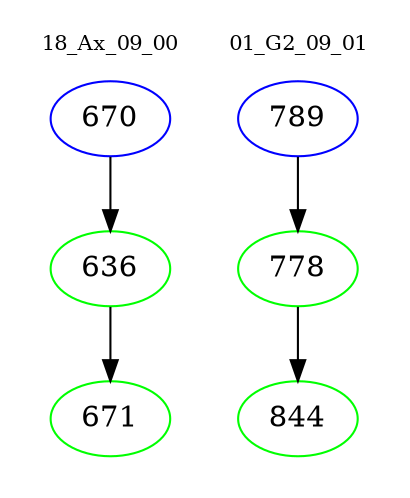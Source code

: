 digraph{
subgraph cluster_0 {
color = white
label = "18_Ax_09_00";
fontsize=10;
T0_670 [label="670", color="blue"]
T0_670 -> T0_636 [color="black"]
T0_636 [label="636", color="green"]
T0_636 -> T0_671 [color="black"]
T0_671 [label="671", color="green"]
}
subgraph cluster_1 {
color = white
label = "01_G2_09_01";
fontsize=10;
T1_789 [label="789", color="blue"]
T1_789 -> T1_778 [color="black"]
T1_778 [label="778", color="green"]
T1_778 -> T1_844 [color="black"]
T1_844 [label="844", color="green"]
}
}
